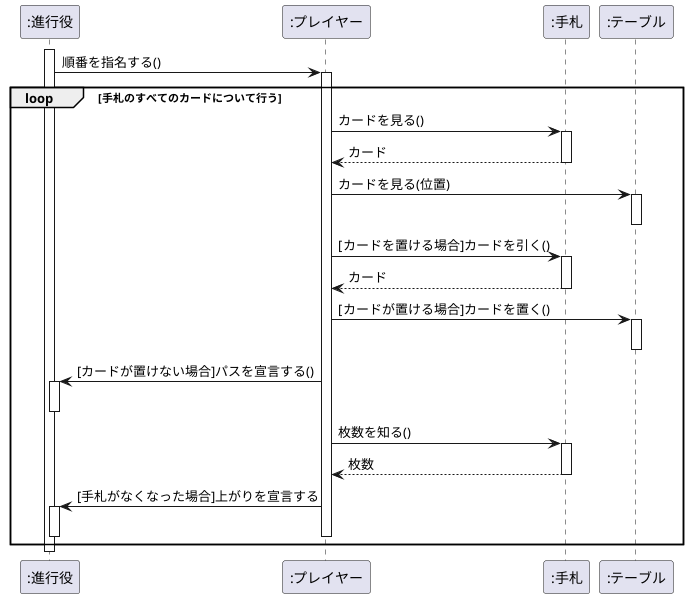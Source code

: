 @startuml

activate ":進行役"
  ":進行役" -> ":プレイヤー" : 順番を指名する()

loop 手札のすべてのカードについて行う
  activate ":プレイヤー"

  ":プレイヤー" -> ":手札" : カードを見る()
  activate ":手札"
  ":プレイヤー" <-- ":手札" : カード
  deactivate ":手札"

  ":プレイヤー" -> ":テーブル" : カードを見る(位置)
  activate ":テーブル"
  deactivate ":テーブル"

  ":プレイヤー" -> ":手札" : [カードを置ける場合]カードを引く()
  activate ":手札"
  ":プレイヤー" <-- ":手札" : カード
  deactivate ":手札"

  ":プレイヤー" -> ":テーブル" : [カードが置ける場合]カードを置く()
  activate ":テーブル"
  deactivate ":テーブル"

  ":プレイヤー" -> ":進行役" : [カードが置けない場合]パスを宣言する()
  activate ":進行役"
  deactivate ":進行役"

  ":プレイヤー" -> ":手札" : 枚数を知る()
  activate ":手札"
  ":プレイヤー" <-- ":手札" : 枚数
  deactivate ":手札"

  ":プレイヤー" -> ":進行役" : [手札がなくなった場合]上がりを宣言する
  activate ":進行役"
  deactivate ":進行役"

  deactivate ":プレイヤー"
end

deactivate ":進行役"

@enduml
